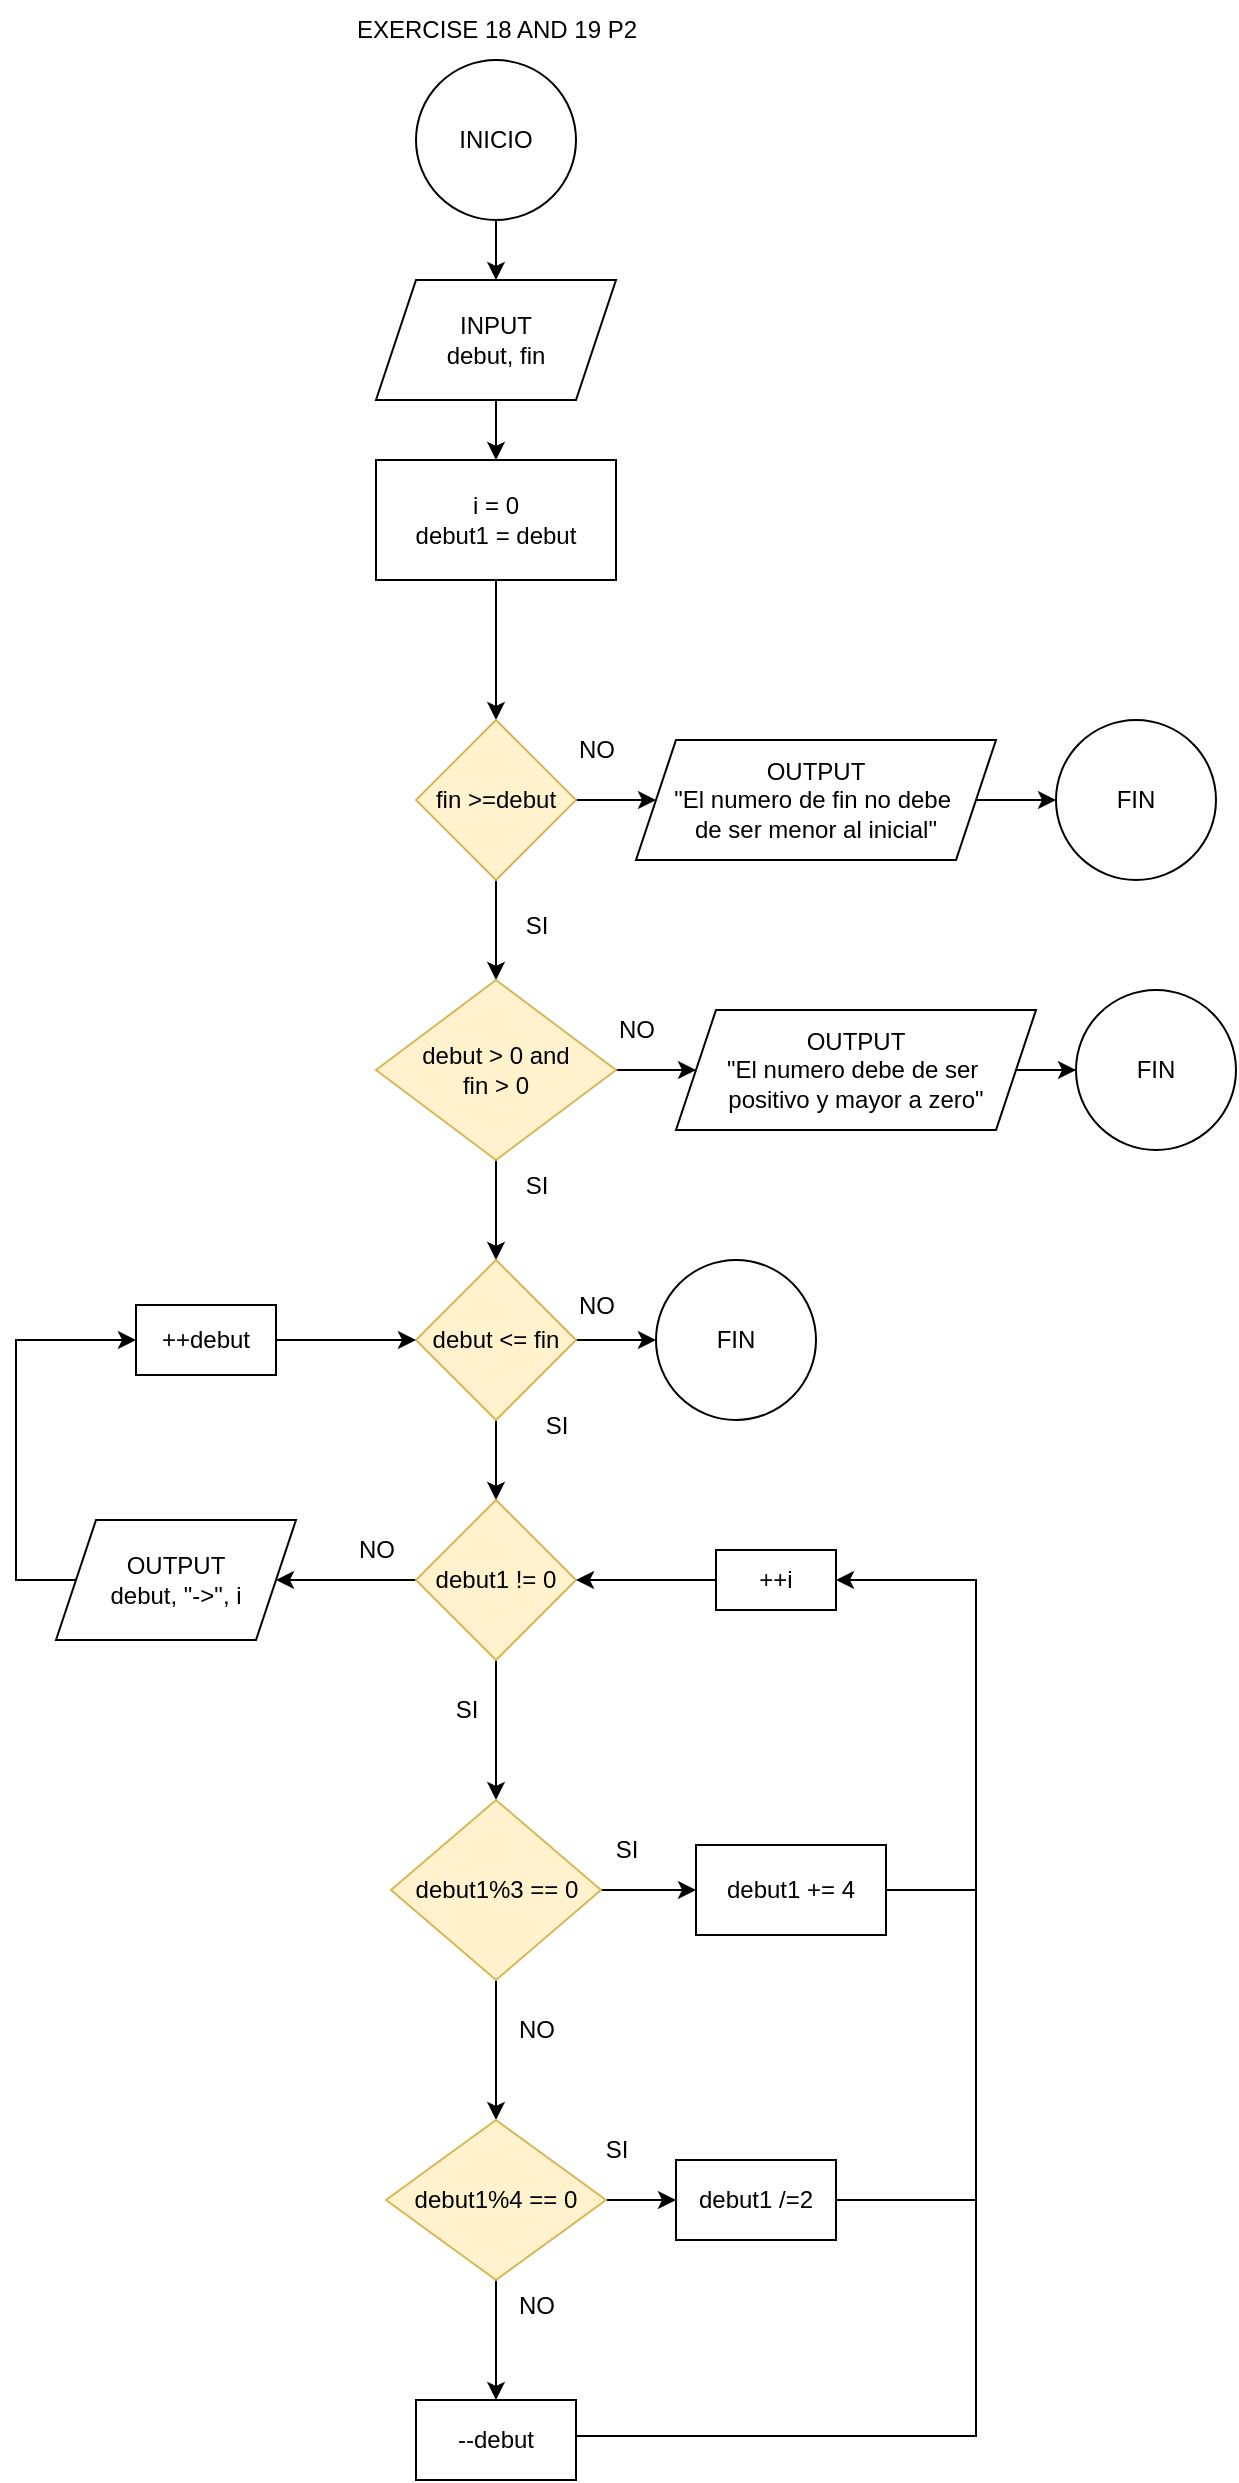 <mxfile version="24.4.0" type="device">
  <diagram name="EXERCISE-1" id="7WXvErT6jwQCl5LBhXy7">
    <mxGraphModel dx="978" dy="531" grid="1" gridSize="10" guides="1" tooltips="1" connect="1" arrows="1" fold="1" page="1" pageScale="1" pageWidth="850" pageHeight="1100" math="0" shadow="0">
      <root>
        <mxCell id="0" />
        <mxCell id="1" parent="0" />
        <mxCell id="-hOMn0kYKFU-R9jvK8EN-38" value="EXERCISE 18 AND 19 P2" style="text;html=1;align=center;verticalAlign=middle;resizable=0;points=[];autosize=1;strokeColor=none;fillColor=none;" parent="1" vertex="1">
          <mxGeometry x="290" width="160" height="30" as="geometry" />
        </mxCell>
        <mxCell id="jAzLcmatW34AS9ptDqRP-906" style="edgeStyle=orthogonalEdgeStyle;rounded=0;orthogonalLoop=1;jettySize=auto;html=1;exitX=0;exitY=0.5;exitDx=0;exitDy=0;entryX=0;entryY=0.5;entryDx=0;entryDy=0;" edge="1" parent="1" source="jAzLcmatW34AS9ptDqRP-907">
          <mxGeometry relative="1" as="geometry">
            <mxPoint x="302.5" y="1310" as="targetPoint" />
            <Array as="points">
              <mxPoint x="-180" y="2250" />
              <mxPoint x="-180" y="1310" />
            </Array>
          </mxGeometry>
        </mxCell>
        <mxCell id="jAzLcmatW34AS9ptDqRP-1104" style="edgeStyle=orthogonalEdgeStyle;rounded=0;orthogonalLoop=1;jettySize=auto;html=1;exitX=0;exitY=0.5;exitDx=0;exitDy=0;entryX=0;entryY=0.5;entryDx=0;entryDy=0;" edge="1" parent="1">
          <mxGeometry relative="1" as="geometry">
            <mxPoint x="772.5" y="1390" as="targetPoint" />
            <Array as="points">
              <mxPoint x="290" y="2330" />
              <mxPoint x="290" y="1390" />
            </Array>
          </mxGeometry>
        </mxCell>
        <mxCell id="jAzLcmatW34AS9ptDqRP-1277" value="" style="edgeStyle=orthogonalEdgeStyle;rounded=0;orthogonalLoop=1;jettySize=auto;html=1;" edge="1" parent="1" source="jAzLcmatW34AS9ptDqRP-1278" target="jAzLcmatW34AS9ptDqRP-1280">
          <mxGeometry relative="1" as="geometry" />
        </mxCell>
        <mxCell id="jAzLcmatW34AS9ptDqRP-1278" value="INICIO" style="ellipse;whiteSpace=wrap;html=1;" vertex="1" parent="1">
          <mxGeometry x="330" y="30" width="80" height="80" as="geometry" />
        </mxCell>
        <mxCell id="jAzLcmatW34AS9ptDqRP-1279" value="" style="edgeStyle=orthogonalEdgeStyle;rounded=0;orthogonalLoop=1;jettySize=auto;html=1;" edge="1" parent="1" source="jAzLcmatW34AS9ptDqRP-1280" target="jAzLcmatW34AS9ptDqRP-1282">
          <mxGeometry relative="1" as="geometry" />
        </mxCell>
        <mxCell id="jAzLcmatW34AS9ptDqRP-1280" value="INPUT&lt;div&gt;debut, fin&lt;/div&gt;" style="shape=parallelogram;perimeter=parallelogramPerimeter;whiteSpace=wrap;html=1;fixedSize=1;" vertex="1" parent="1">
          <mxGeometry x="310" y="140" width="120" height="60" as="geometry" />
        </mxCell>
        <mxCell id="jAzLcmatW34AS9ptDqRP-1281" value="" style="edgeStyle=orthogonalEdgeStyle;rounded=0;orthogonalLoop=1;jettySize=auto;html=1;" edge="1" parent="1" source="jAzLcmatW34AS9ptDqRP-1282" target="jAzLcmatW34AS9ptDqRP-1285">
          <mxGeometry relative="1" as="geometry" />
        </mxCell>
        <mxCell id="jAzLcmatW34AS9ptDqRP-1282" value="i = 0&lt;div&gt;debut1 = debut&lt;/div&gt;" style="whiteSpace=wrap;html=1;" vertex="1" parent="1">
          <mxGeometry x="310" y="230" width="120" height="60" as="geometry" />
        </mxCell>
        <mxCell id="jAzLcmatW34AS9ptDqRP-1283" value="" style="edgeStyle=orthogonalEdgeStyle;rounded=0;orthogonalLoop=1;jettySize=auto;html=1;" edge="1" parent="1" source="jAzLcmatW34AS9ptDqRP-1285" target="jAzLcmatW34AS9ptDqRP-1288">
          <mxGeometry relative="1" as="geometry" />
        </mxCell>
        <mxCell id="jAzLcmatW34AS9ptDqRP-1284" value="" style="edgeStyle=orthogonalEdgeStyle;rounded=0;orthogonalLoop=1;jettySize=auto;html=1;" edge="1" parent="1" source="jAzLcmatW34AS9ptDqRP-1285" target="jAzLcmatW34AS9ptDqRP-1291">
          <mxGeometry relative="1" as="geometry" />
        </mxCell>
        <mxCell id="jAzLcmatW34AS9ptDqRP-1285" value="fin &amp;gt;=debut" style="rhombus;whiteSpace=wrap;html=1;fillColor=#fff2cc;strokeColor=#d6b656;" vertex="1" parent="1">
          <mxGeometry x="330" y="360" width="80" height="80" as="geometry" />
        </mxCell>
        <mxCell id="jAzLcmatW34AS9ptDqRP-1286" value="NO" style="text;html=1;align=center;verticalAlign=middle;resizable=0;points=[];autosize=1;strokeColor=none;fillColor=none;" vertex="1" parent="1">
          <mxGeometry x="400" y="360" width="40" height="30" as="geometry" />
        </mxCell>
        <mxCell id="jAzLcmatW34AS9ptDqRP-1287" value="" style="edgeStyle=orthogonalEdgeStyle;rounded=0;orthogonalLoop=1;jettySize=auto;html=1;" edge="1" parent="1" source="jAzLcmatW34AS9ptDqRP-1288" target="jAzLcmatW34AS9ptDqRP-1331">
          <mxGeometry relative="1" as="geometry" />
        </mxCell>
        <mxCell id="jAzLcmatW34AS9ptDqRP-1288" value="OUTPUT&lt;div&gt;&quot;El numero de fin no debe&amp;nbsp;&lt;/div&gt;&lt;div&gt;de ser menor al inicial&quot;&lt;/div&gt;" style="shape=parallelogram;perimeter=parallelogramPerimeter;whiteSpace=wrap;html=1;fixedSize=1;" vertex="1" parent="1">
          <mxGeometry x="440" y="370" width="180" height="60" as="geometry" />
        </mxCell>
        <mxCell id="jAzLcmatW34AS9ptDqRP-1289" value="" style="edgeStyle=orthogonalEdgeStyle;rounded=0;orthogonalLoop=1;jettySize=auto;html=1;" edge="1" parent="1" source="jAzLcmatW34AS9ptDqRP-1291" target="jAzLcmatW34AS9ptDqRP-1295">
          <mxGeometry relative="1" as="geometry" />
        </mxCell>
        <mxCell id="jAzLcmatW34AS9ptDqRP-1290" value="" style="edgeStyle=orthogonalEdgeStyle;rounded=0;orthogonalLoop=1;jettySize=auto;html=1;" edge="1" parent="1" source="jAzLcmatW34AS9ptDqRP-1291" target="jAzLcmatW34AS9ptDqRP-1298">
          <mxGeometry relative="1" as="geometry" />
        </mxCell>
        <mxCell id="jAzLcmatW34AS9ptDqRP-1291" value="debut &amp;gt; 0 and&lt;div&gt;fin &amp;gt; 0&lt;/div&gt;" style="rhombus;whiteSpace=wrap;html=1;fillColor=#fff2cc;strokeColor=#d6b656;" vertex="1" parent="1">
          <mxGeometry x="310" y="490" width="120" height="90" as="geometry" />
        </mxCell>
        <mxCell id="jAzLcmatW34AS9ptDqRP-1292" value="SI" style="text;html=1;align=center;verticalAlign=middle;resizable=0;points=[];autosize=1;strokeColor=none;fillColor=none;" vertex="1" parent="1">
          <mxGeometry x="375" y="448" width="30" height="30" as="geometry" />
        </mxCell>
        <mxCell id="jAzLcmatW34AS9ptDqRP-1293" value="NO" style="text;html=1;align=center;verticalAlign=middle;resizable=0;points=[];autosize=1;strokeColor=none;fillColor=none;" vertex="1" parent="1">
          <mxGeometry x="420" y="500" width="40" height="30" as="geometry" />
        </mxCell>
        <mxCell id="jAzLcmatW34AS9ptDqRP-1294" value="" style="edgeStyle=orthogonalEdgeStyle;rounded=0;orthogonalLoop=1;jettySize=auto;html=1;" edge="1" parent="1" source="jAzLcmatW34AS9ptDqRP-1295" target="jAzLcmatW34AS9ptDqRP-1332">
          <mxGeometry relative="1" as="geometry" />
        </mxCell>
        <mxCell id="jAzLcmatW34AS9ptDqRP-1295" value="OUTPUT&lt;div&gt;&quot;El numero debe de ser&amp;nbsp;&lt;/div&gt;&lt;div&gt;positivo y mayor a zero&quot;&lt;/div&gt;" style="shape=parallelogram;perimeter=parallelogramPerimeter;whiteSpace=wrap;html=1;fixedSize=1;" vertex="1" parent="1">
          <mxGeometry x="460" y="505" width="180" height="60" as="geometry" />
        </mxCell>
        <mxCell id="jAzLcmatW34AS9ptDqRP-1296" value="" style="edgeStyle=orthogonalEdgeStyle;rounded=0;orthogonalLoop=1;jettySize=auto;html=1;" edge="1" parent="1" source="jAzLcmatW34AS9ptDqRP-1298" target="jAzLcmatW34AS9ptDqRP-1300">
          <mxGeometry relative="1" as="geometry" />
        </mxCell>
        <mxCell id="jAzLcmatW34AS9ptDqRP-1297" value="" style="edgeStyle=orthogonalEdgeStyle;rounded=0;orthogonalLoop=1;jettySize=auto;html=1;" edge="1" parent="1" source="jAzLcmatW34AS9ptDqRP-1298" target="jAzLcmatW34AS9ptDqRP-1305">
          <mxGeometry relative="1" as="geometry" />
        </mxCell>
        <mxCell id="jAzLcmatW34AS9ptDqRP-1298" value="debut &amp;lt;= fin" style="rhombus;whiteSpace=wrap;html=1;fillColor=#fff2cc;strokeColor=#d6b656;" vertex="1" parent="1">
          <mxGeometry x="330" y="630" width="80" height="80" as="geometry" />
        </mxCell>
        <mxCell id="jAzLcmatW34AS9ptDqRP-1299" value="SI" style="text;html=1;align=center;verticalAlign=middle;resizable=0;points=[];autosize=1;strokeColor=none;fillColor=none;" vertex="1" parent="1">
          <mxGeometry x="375" y="578" width="30" height="30" as="geometry" />
        </mxCell>
        <mxCell id="jAzLcmatW34AS9ptDqRP-1300" value="FIN" style="ellipse;whiteSpace=wrap;html=1;" vertex="1" parent="1">
          <mxGeometry x="450" y="630" width="80" height="80" as="geometry" />
        </mxCell>
        <mxCell id="jAzLcmatW34AS9ptDqRP-1301" value="NO" style="text;html=1;align=center;verticalAlign=middle;resizable=0;points=[];autosize=1;strokeColor=none;fillColor=none;" vertex="1" parent="1">
          <mxGeometry x="400" y="638" width="40" height="30" as="geometry" />
        </mxCell>
        <mxCell id="jAzLcmatW34AS9ptDqRP-1302" value="SI" style="text;html=1;align=center;verticalAlign=middle;resizable=0;points=[];autosize=1;strokeColor=none;fillColor=none;" vertex="1" parent="1">
          <mxGeometry x="385" y="698" width="30" height="30" as="geometry" />
        </mxCell>
        <mxCell id="jAzLcmatW34AS9ptDqRP-1303" value="" style="edgeStyle=orthogonalEdgeStyle;rounded=0;orthogonalLoop=1;jettySize=auto;html=1;" edge="1" parent="1" source="jAzLcmatW34AS9ptDqRP-1305" target="jAzLcmatW34AS9ptDqRP-1307">
          <mxGeometry relative="1" as="geometry" />
        </mxCell>
        <mxCell id="jAzLcmatW34AS9ptDqRP-1304" value="" style="edgeStyle=orthogonalEdgeStyle;rounded=0;orthogonalLoop=1;jettySize=auto;html=1;" edge="1" parent="1" source="jAzLcmatW34AS9ptDqRP-1305" target="jAzLcmatW34AS9ptDqRP-1315">
          <mxGeometry relative="1" as="geometry" />
        </mxCell>
        <mxCell id="jAzLcmatW34AS9ptDqRP-1305" value="debut1 != 0" style="rhombus;whiteSpace=wrap;html=1;fillColor=#fff2cc;strokeColor=#d6b656;" vertex="1" parent="1">
          <mxGeometry x="330" y="750" width="80" height="80" as="geometry" />
        </mxCell>
        <mxCell id="jAzLcmatW34AS9ptDqRP-1306" style="edgeStyle=orthogonalEdgeStyle;rounded=0;orthogonalLoop=1;jettySize=auto;html=1;entryX=0;entryY=0.5;entryDx=0;entryDy=0;" edge="1" parent="1" source="jAzLcmatW34AS9ptDqRP-1307" target="jAzLcmatW34AS9ptDqRP-1309">
          <mxGeometry relative="1" as="geometry">
            <Array as="points">
              <mxPoint x="130" y="790" />
              <mxPoint x="130" y="670" />
            </Array>
          </mxGeometry>
        </mxCell>
        <mxCell id="jAzLcmatW34AS9ptDqRP-1307" value="OUTPUT&lt;div&gt;debut, &quot;-&amp;gt;&quot;, i&lt;/div&gt;" style="shape=parallelogram;perimeter=parallelogramPerimeter;whiteSpace=wrap;html=1;fixedSize=1;" vertex="1" parent="1">
          <mxGeometry x="150" y="760" width="120" height="60" as="geometry" />
        </mxCell>
        <mxCell id="jAzLcmatW34AS9ptDqRP-1308" style="edgeStyle=orthogonalEdgeStyle;rounded=0;orthogonalLoop=1;jettySize=auto;html=1;entryX=0;entryY=0.5;entryDx=0;entryDy=0;" edge="1" parent="1" source="jAzLcmatW34AS9ptDqRP-1309" target="jAzLcmatW34AS9ptDqRP-1298">
          <mxGeometry relative="1" as="geometry" />
        </mxCell>
        <mxCell id="jAzLcmatW34AS9ptDqRP-1309" value="++debut" style="whiteSpace=wrap;html=1;" vertex="1" parent="1">
          <mxGeometry x="190" y="652.5" width="70" height="35" as="geometry" />
        </mxCell>
        <mxCell id="jAzLcmatW34AS9ptDqRP-1310" value="NO" style="text;html=1;align=center;verticalAlign=middle;resizable=0;points=[];autosize=1;strokeColor=none;fillColor=none;" vertex="1" parent="1">
          <mxGeometry x="290" y="760" width="40" height="30" as="geometry" />
        </mxCell>
        <mxCell id="jAzLcmatW34AS9ptDqRP-1311" value="SI" style="text;html=1;align=center;verticalAlign=middle;resizable=0;points=[];autosize=1;strokeColor=none;fillColor=none;" vertex="1" parent="1">
          <mxGeometry x="340" y="840" width="30" height="30" as="geometry" />
        </mxCell>
        <mxCell id="jAzLcmatW34AS9ptDqRP-1312" value="" style="edgeStyle=orthogonalEdgeStyle;rounded=0;orthogonalLoop=1;jettySize=auto;html=1;entryX=0;entryY=0.5;entryDx=0;entryDy=0;" edge="1" parent="1" target="jAzLcmatW34AS9ptDqRP-1317">
          <mxGeometry relative="1" as="geometry">
            <mxPoint x="477.5" y="944.5" as="sourcePoint" />
            <mxPoint x="630" y="944.5" as="targetPoint" />
            <Array as="points" />
          </mxGeometry>
        </mxCell>
        <mxCell id="jAzLcmatW34AS9ptDqRP-1313" style="edgeStyle=orthogonalEdgeStyle;rounded=0;orthogonalLoop=1;jettySize=auto;html=1;entryX=0;entryY=0.5;entryDx=0;entryDy=0;" edge="1" parent="1" source="jAzLcmatW34AS9ptDqRP-1315" target="jAzLcmatW34AS9ptDqRP-1317">
          <mxGeometry relative="1" as="geometry" />
        </mxCell>
        <mxCell id="jAzLcmatW34AS9ptDqRP-1314" value="" style="edgeStyle=orthogonalEdgeStyle;rounded=0;orthogonalLoop=1;jettySize=auto;html=1;" edge="1" parent="1" source="jAzLcmatW34AS9ptDqRP-1315" target="jAzLcmatW34AS9ptDqRP-1323">
          <mxGeometry relative="1" as="geometry" />
        </mxCell>
        <mxCell id="jAzLcmatW34AS9ptDqRP-1315" value="debut1%3 == 0" style="rhombus;whiteSpace=wrap;html=1;fillColor=#fff2cc;strokeColor=#d6b656;" vertex="1" parent="1">
          <mxGeometry x="317.5" y="900" width="105" height="90" as="geometry" />
        </mxCell>
        <mxCell id="jAzLcmatW34AS9ptDqRP-1316" style="edgeStyle=orthogonalEdgeStyle;rounded=0;orthogonalLoop=1;jettySize=auto;html=1;entryX=1;entryY=0.5;entryDx=0;entryDy=0;" edge="1" parent="1" source="jAzLcmatW34AS9ptDqRP-1320" target="jAzLcmatW34AS9ptDqRP-1305">
          <mxGeometry relative="1" as="geometry">
            <Array as="points" />
          </mxGeometry>
        </mxCell>
        <mxCell id="jAzLcmatW34AS9ptDqRP-1317" value="debut1 += 4" style="whiteSpace=wrap;html=1;" vertex="1" parent="1">
          <mxGeometry x="470" y="922.5" width="95" height="45" as="geometry" />
        </mxCell>
        <mxCell id="jAzLcmatW34AS9ptDqRP-1318" value="SI" style="text;html=1;align=center;verticalAlign=middle;resizable=0;points=[];autosize=1;strokeColor=none;fillColor=none;" vertex="1" parent="1">
          <mxGeometry x="420" y="910" width="30" height="30" as="geometry" />
        </mxCell>
        <mxCell id="jAzLcmatW34AS9ptDqRP-1319" value="" style="edgeStyle=orthogonalEdgeStyle;rounded=0;orthogonalLoop=1;jettySize=auto;html=1;entryX=1;entryY=0.5;entryDx=0;entryDy=0;" edge="1" parent="1" source="jAzLcmatW34AS9ptDqRP-1317" target="jAzLcmatW34AS9ptDqRP-1320">
          <mxGeometry relative="1" as="geometry">
            <mxPoint x="510" y="923" as="sourcePoint" />
            <mxPoint x="410" y="790" as="targetPoint" />
            <Array as="points">
              <mxPoint x="610" y="945" />
              <mxPoint x="610" y="790" />
            </Array>
          </mxGeometry>
        </mxCell>
        <mxCell id="jAzLcmatW34AS9ptDqRP-1320" value="++i" style="whiteSpace=wrap;html=1;" vertex="1" parent="1">
          <mxGeometry x="480" y="775" width="60" height="30" as="geometry" />
        </mxCell>
        <mxCell id="jAzLcmatW34AS9ptDqRP-1321" value="" style="edgeStyle=orthogonalEdgeStyle;rounded=0;orthogonalLoop=1;jettySize=auto;html=1;" edge="1" parent="1" source="jAzLcmatW34AS9ptDqRP-1323" target="jAzLcmatW34AS9ptDqRP-1325">
          <mxGeometry relative="1" as="geometry" />
        </mxCell>
        <mxCell id="jAzLcmatW34AS9ptDqRP-1322" value="" style="edgeStyle=orthogonalEdgeStyle;rounded=0;orthogonalLoop=1;jettySize=auto;html=1;" edge="1" parent="1" source="jAzLcmatW34AS9ptDqRP-1323" target="jAzLcmatW34AS9ptDqRP-1328">
          <mxGeometry relative="1" as="geometry" />
        </mxCell>
        <mxCell id="jAzLcmatW34AS9ptDqRP-1323" value="debut1%4 == 0" style="rhombus;whiteSpace=wrap;html=1;fillColor=#fff2cc;strokeColor=#d6b656;" vertex="1" parent="1">
          <mxGeometry x="315" y="1060" width="110" height="80" as="geometry" />
        </mxCell>
        <mxCell id="jAzLcmatW34AS9ptDqRP-1324" value="NO" style="text;html=1;align=center;verticalAlign=middle;resizable=0;points=[];autosize=1;strokeColor=none;fillColor=none;" vertex="1" parent="1">
          <mxGeometry x="370" y="1000" width="40" height="30" as="geometry" />
        </mxCell>
        <mxCell id="jAzLcmatW34AS9ptDqRP-1325" value="debut1 /=2" style="whiteSpace=wrap;html=1;" vertex="1" parent="1">
          <mxGeometry x="460" y="1080" width="80" height="40" as="geometry" />
        </mxCell>
        <mxCell id="jAzLcmatW34AS9ptDqRP-1326" value="" style="endArrow=none;html=1;rounded=0;" edge="1" parent="1">
          <mxGeometry width="50" height="50" relative="1" as="geometry">
            <mxPoint x="540" y="1100" as="sourcePoint" />
            <mxPoint x="610" y="940" as="targetPoint" />
            <Array as="points">
              <mxPoint x="610" y="1100" />
            </Array>
          </mxGeometry>
        </mxCell>
        <mxCell id="jAzLcmatW34AS9ptDqRP-1327" value="SI" style="text;html=1;align=center;verticalAlign=middle;resizable=0;points=[];autosize=1;strokeColor=none;fillColor=none;" vertex="1" parent="1">
          <mxGeometry x="415" y="1060" width="30" height="30" as="geometry" />
        </mxCell>
        <mxCell id="jAzLcmatW34AS9ptDqRP-1328" value="--debut" style="whiteSpace=wrap;html=1;" vertex="1" parent="1">
          <mxGeometry x="330" y="1200" width="80" height="40" as="geometry" />
        </mxCell>
        <mxCell id="jAzLcmatW34AS9ptDqRP-1329" value="NO" style="text;html=1;align=center;verticalAlign=middle;resizable=0;points=[];autosize=1;strokeColor=none;fillColor=none;" vertex="1" parent="1">
          <mxGeometry x="370" y="1138" width="40" height="30" as="geometry" />
        </mxCell>
        <mxCell id="jAzLcmatW34AS9ptDqRP-1330" value="" style="endArrow=none;html=1;rounded=0;" edge="1" parent="1">
          <mxGeometry width="50" height="50" relative="1" as="geometry">
            <mxPoint x="410" y="1218" as="sourcePoint" />
            <mxPoint x="610" y="1100" as="targetPoint" />
            <Array as="points">
              <mxPoint x="610" y="1218" />
            </Array>
          </mxGeometry>
        </mxCell>
        <mxCell id="jAzLcmatW34AS9ptDqRP-1331" value="FIN" style="ellipse;whiteSpace=wrap;html=1;" vertex="1" parent="1">
          <mxGeometry x="650" y="360" width="80" height="80" as="geometry" />
        </mxCell>
        <mxCell id="jAzLcmatW34AS9ptDqRP-1332" value="FIN" style="ellipse;whiteSpace=wrap;html=1;" vertex="1" parent="1">
          <mxGeometry x="660" y="495" width="80" height="80" as="geometry" />
        </mxCell>
      </root>
    </mxGraphModel>
  </diagram>
</mxfile>
